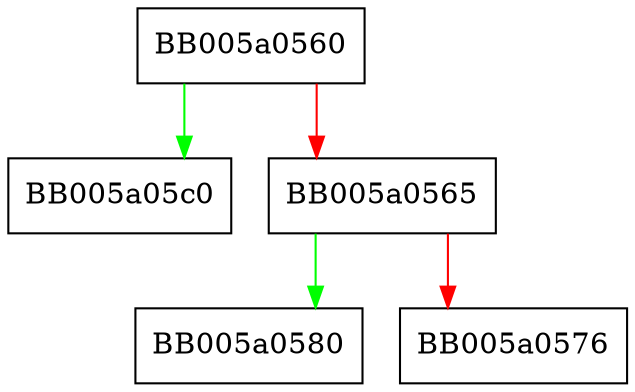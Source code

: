 digraph OSSL_ENCODER_free {
  node [shape="box"];
  graph [splines=ortho];
  BB005a0560 -> BB005a05c0 [color="green"];
  BB005a0560 -> BB005a0565 [color="red"];
  BB005a0565 -> BB005a0580 [color="green"];
  BB005a0565 -> BB005a0576 [color="red"];
}